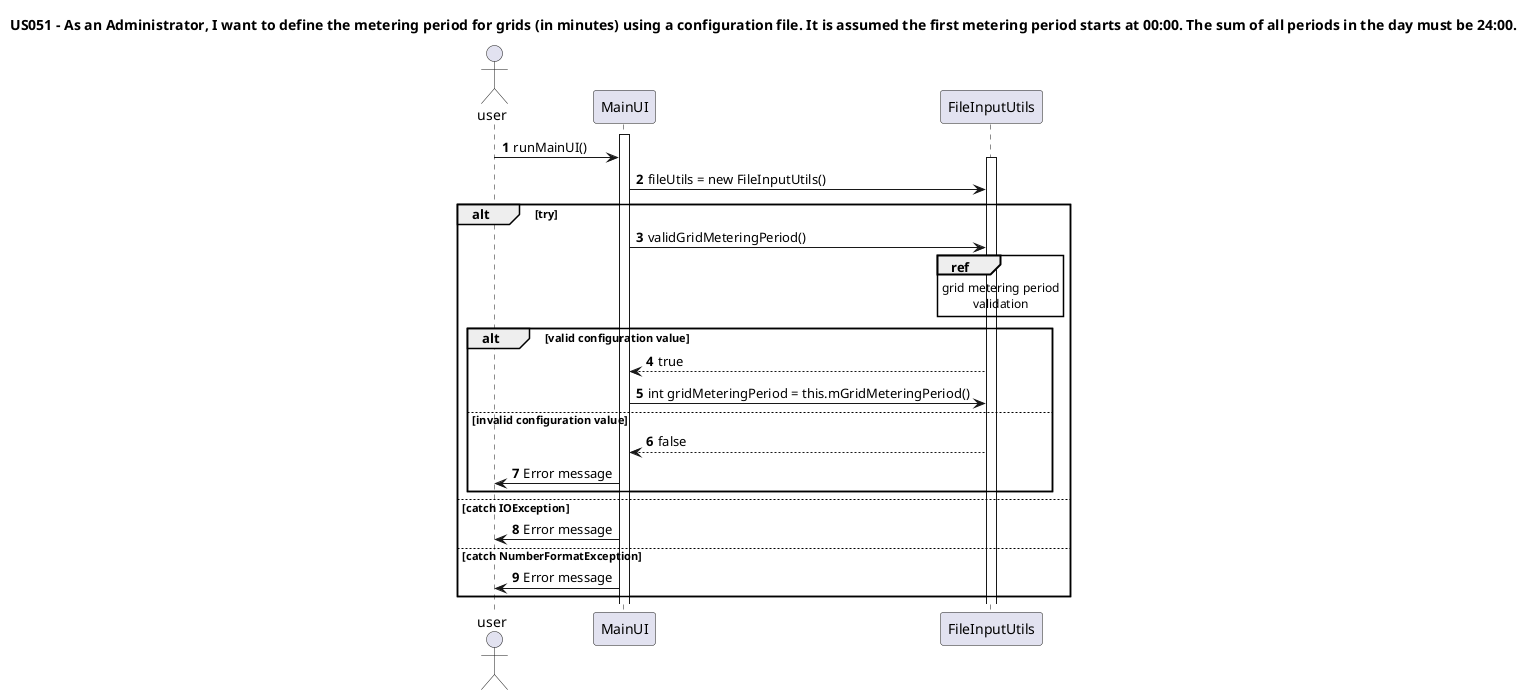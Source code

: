 @startuml
title US051 - As an Administrator, I want to define the metering period for grids (in minutes) using a configuration file. It is assumed the first metering period starts at 00:00. The sum of all periods in the day must be 24:00.

autonumber

actor user
activate MainUI
user -> MainUI: runMainUI()
activate FileInputUtils
MainUI -> FileInputUtils: fileUtils = new FileInputUtils()

alt try
MainUI -> FileInputUtils: validGridMeteringPeriod()

ref over FileInputUtils
grid metering period
validation
end ref

alt valid configuration value
FileInputUtils --> MainUI: true
MainUI -> FileInputUtils: int gridMeteringPeriod = this.mGridMeteringPeriod()

else invalid configuration value
FileInputUtils --> MainUI: false
MainUI -> user: Error message
end

else catch IOException
MainUI -> user: Error message
else catch NumberFormatException
MainUI -> user: Error message

end
@enduml

